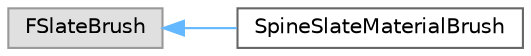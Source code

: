 digraph "类继承关系图"
{
 // LATEX_PDF_SIZE
  bgcolor="transparent";
  edge [fontname=Helvetica,fontsize=10,labelfontname=Helvetica,labelfontsize=10];
  node [fontname=Helvetica,fontsize=10,shape=box,height=0.2,width=0.4];
  rankdir="LR";
  Node0 [id="Node000000",label="FSlateBrush",height=0.2,width=0.4,color="grey60", fillcolor="#E0E0E0", style="filled",tooltip=" "];
  Node0 -> Node1 [id="edge4966_Node000000_Node000001",dir="back",color="steelblue1",style="solid",tooltip=" "];
  Node1 [id="Node000001",label="SpineSlateMaterialBrush",height=0.2,width=0.4,color="grey40", fillcolor="white", style="filled",URL="$struct_spine_slate_material_brush.html",tooltip=" "];
}
